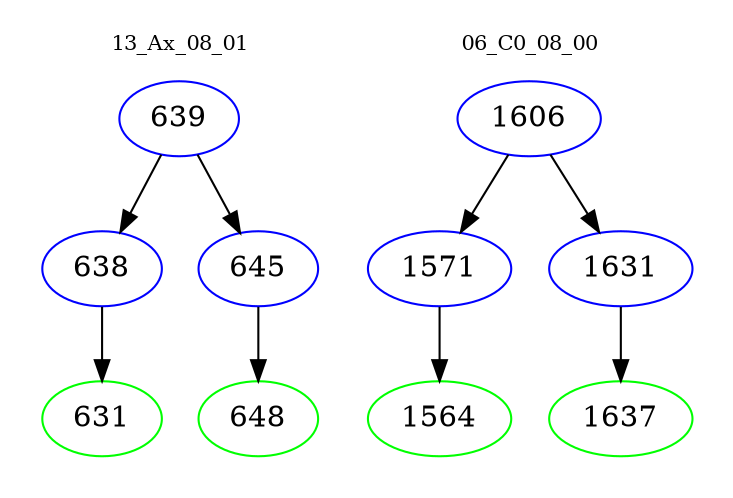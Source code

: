digraph{
subgraph cluster_0 {
color = white
label = "13_Ax_08_01";
fontsize=10;
T0_639 [label="639", color="blue"]
T0_639 -> T0_638 [color="black"]
T0_638 [label="638", color="blue"]
T0_638 -> T0_631 [color="black"]
T0_631 [label="631", color="green"]
T0_639 -> T0_645 [color="black"]
T0_645 [label="645", color="blue"]
T0_645 -> T0_648 [color="black"]
T0_648 [label="648", color="green"]
}
subgraph cluster_1 {
color = white
label = "06_C0_08_00";
fontsize=10;
T1_1606 [label="1606", color="blue"]
T1_1606 -> T1_1571 [color="black"]
T1_1571 [label="1571", color="blue"]
T1_1571 -> T1_1564 [color="black"]
T1_1564 [label="1564", color="green"]
T1_1606 -> T1_1631 [color="black"]
T1_1631 [label="1631", color="blue"]
T1_1631 -> T1_1637 [color="black"]
T1_1637 [label="1637", color="green"]
}
}
